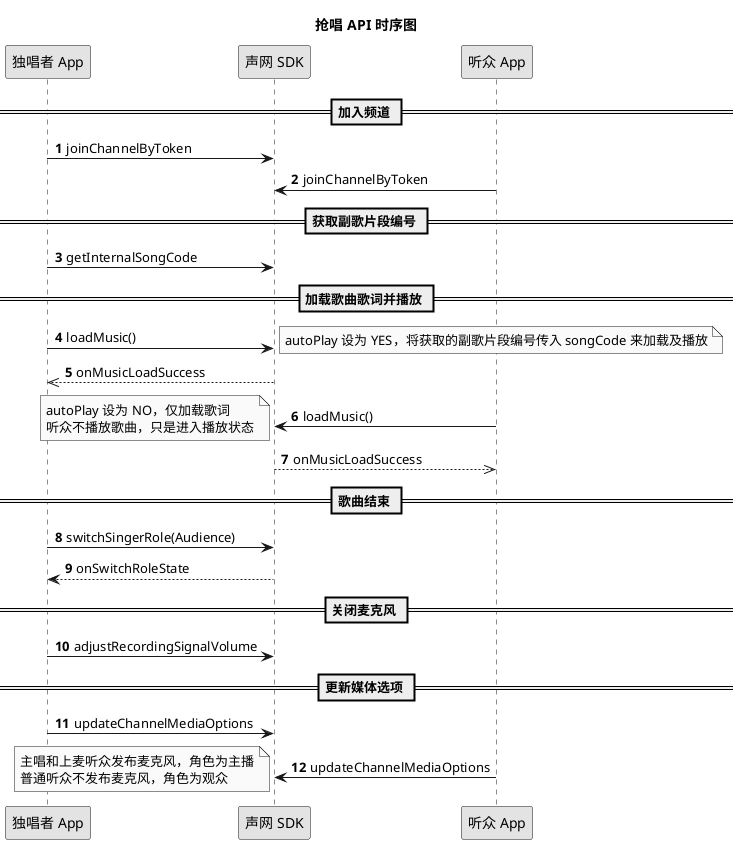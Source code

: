 @startuml
title 抢唱 API 时序图
autonumber
skinparam monochrome true
participant "独唱者 App" as a
participant "声网 SDK" as b
participant "听众 App" as c
== 加入频道 ==
a -> b: joinChannelByToken
c -> b: joinChannelByToken
== 获取副歌片段编号 ==
a -> b: getInternalSongCode
== 加载歌曲歌词并播放 ==
a -> b: loadMusic()
note right
autoPlay 设为 YES，将获取的副歌片段编号传入 songCode 来加载及播放
end note
b -->> a: onMusicLoadSuccess
c -> b: loadMusic()
note left
autoPlay 设为 NO，仅加载歌词
听众不播放歌曲，只是进入播放状态
end note
b -->> c: onMusicLoadSuccess
== 歌曲结束 ==
a -> b: switchSingerRole(Audience)
b --> a: onSwitchRoleState
== 关闭麦克风 ==
a -> b:adjustRecordingSignalVolume
== 更新媒体选项 ==
a -> b: updateChannelMediaOptions
c -> b: updateChannelMediaOptions
note left
主唱和上麦听众发布麦克风，角色为主播
普通听众不发布麦克风，角色为观众
end note
@enduml